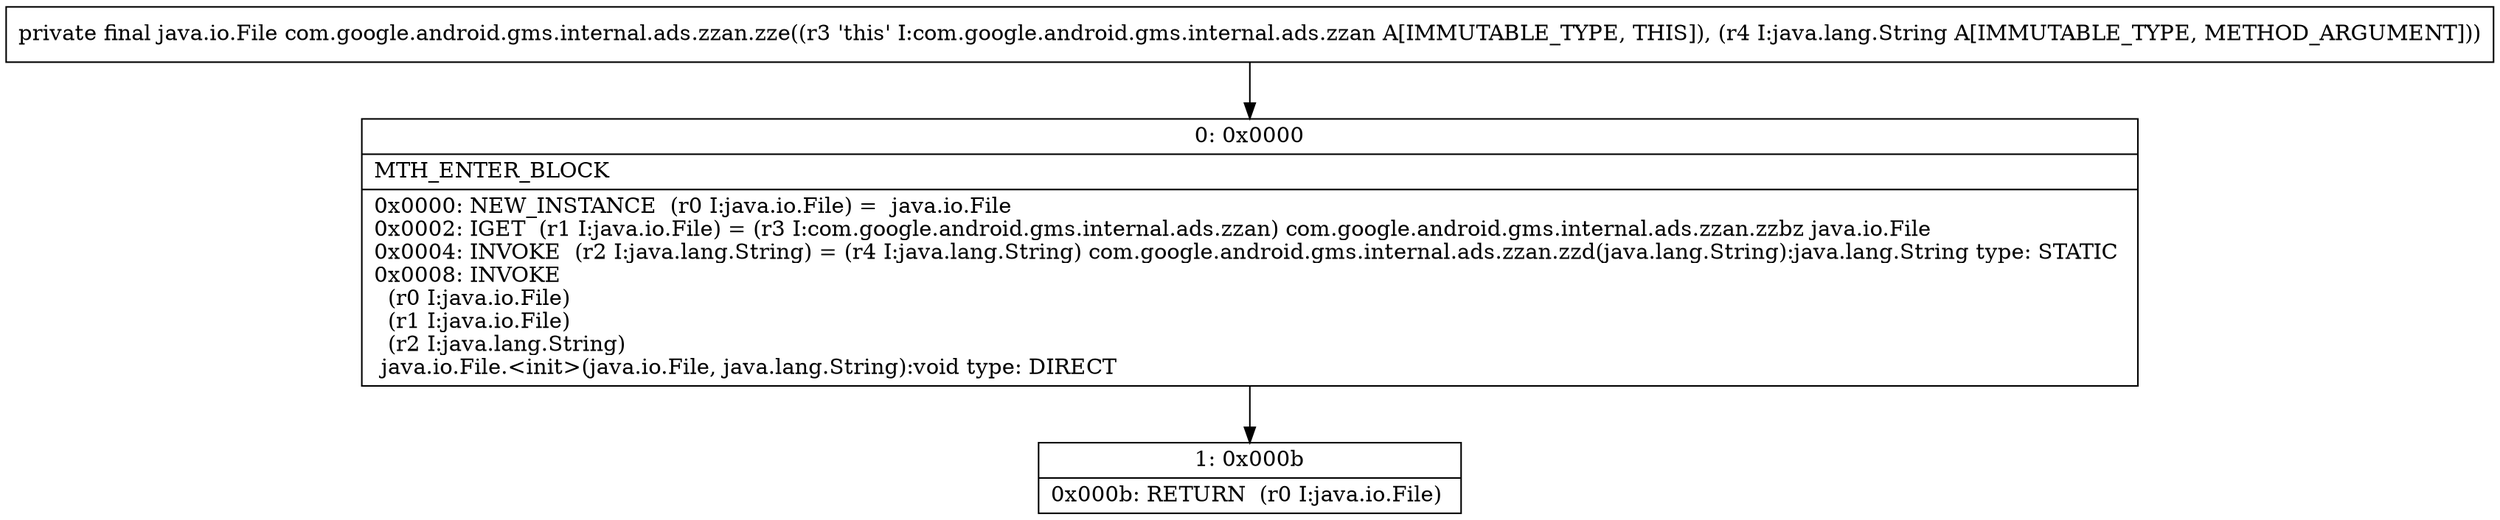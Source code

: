 digraph "CFG forcom.google.android.gms.internal.ads.zzan.zze(Ljava\/lang\/String;)Ljava\/io\/File;" {
Node_0 [shape=record,label="{0\:\ 0x0000|MTH_ENTER_BLOCK\l|0x0000: NEW_INSTANCE  (r0 I:java.io.File) =  java.io.File \l0x0002: IGET  (r1 I:java.io.File) = (r3 I:com.google.android.gms.internal.ads.zzan) com.google.android.gms.internal.ads.zzan.zzbz java.io.File \l0x0004: INVOKE  (r2 I:java.lang.String) = (r4 I:java.lang.String) com.google.android.gms.internal.ads.zzan.zzd(java.lang.String):java.lang.String type: STATIC \l0x0008: INVOKE  \l  (r0 I:java.io.File)\l  (r1 I:java.io.File)\l  (r2 I:java.lang.String)\l java.io.File.\<init\>(java.io.File, java.lang.String):void type: DIRECT \l}"];
Node_1 [shape=record,label="{1\:\ 0x000b|0x000b: RETURN  (r0 I:java.io.File) \l}"];
MethodNode[shape=record,label="{private final java.io.File com.google.android.gms.internal.ads.zzan.zze((r3 'this' I:com.google.android.gms.internal.ads.zzan A[IMMUTABLE_TYPE, THIS]), (r4 I:java.lang.String A[IMMUTABLE_TYPE, METHOD_ARGUMENT])) }"];
MethodNode -> Node_0;
Node_0 -> Node_1;
}

